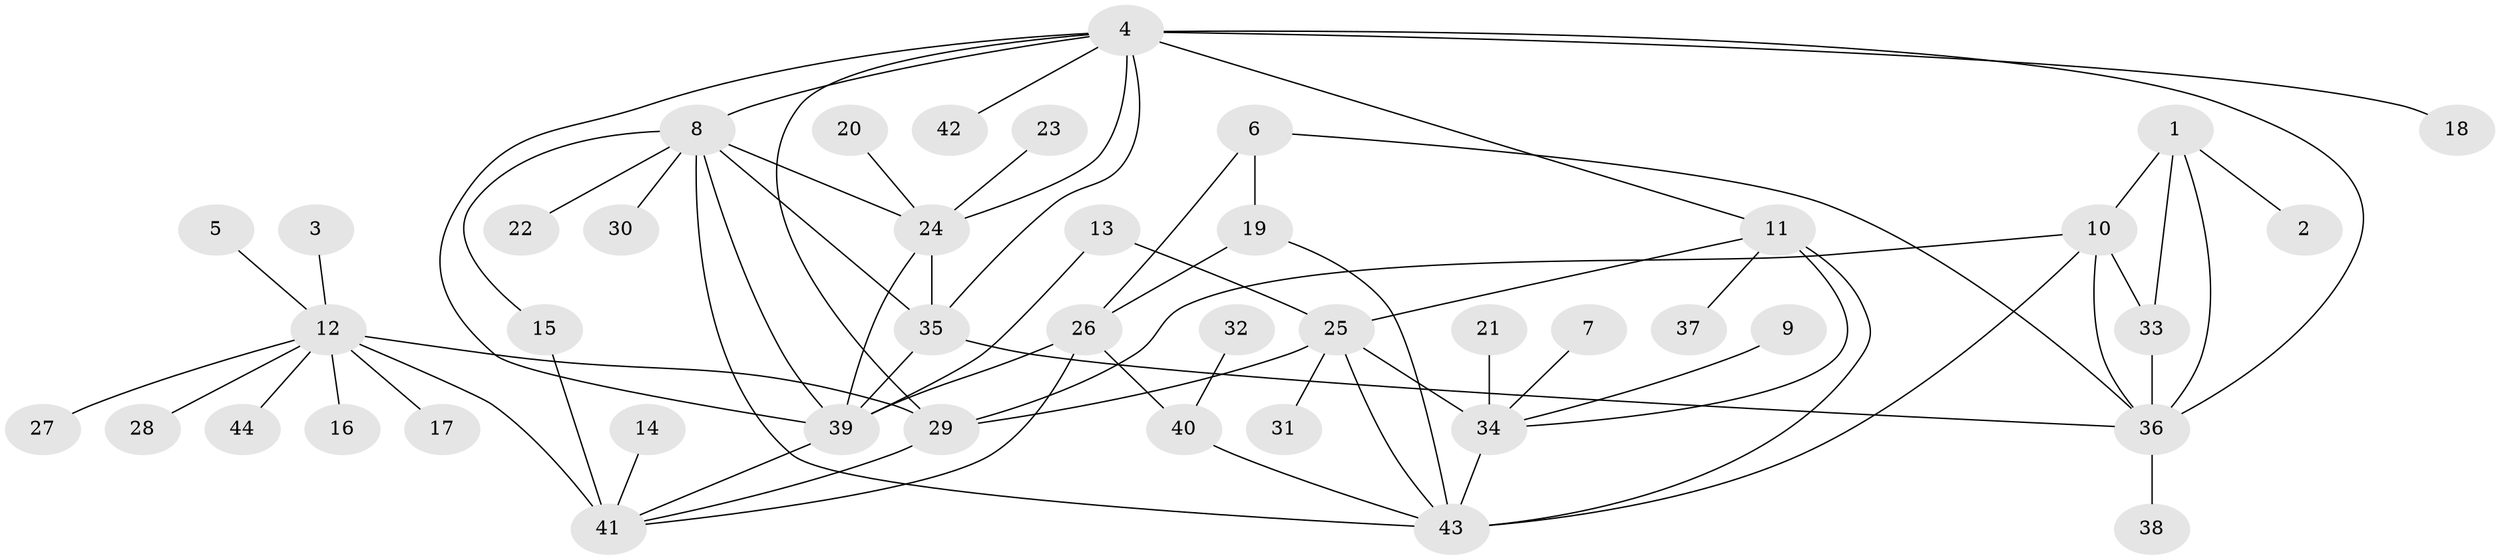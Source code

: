 // original degree distribution, {8: 0.03669724770642202, 9: 0.045871559633027525, 5: 0.06422018348623854, 6: 0.03669724770642202, 11: 0.01834862385321101, 12: 0.009174311926605505, 10: 0.009174311926605505, 7: 0.01834862385321101, 1: 0.5504587155963303, 2: 0.1743119266055046, 3: 0.03669724770642202}
// Generated by graph-tools (version 1.1) at 2025/37/03/04/25 23:37:45]
// undirected, 44 vertices, 69 edges
graph export_dot {
  node [color=gray90,style=filled];
  1;
  2;
  3;
  4;
  5;
  6;
  7;
  8;
  9;
  10;
  11;
  12;
  13;
  14;
  15;
  16;
  17;
  18;
  19;
  20;
  21;
  22;
  23;
  24;
  25;
  26;
  27;
  28;
  29;
  30;
  31;
  32;
  33;
  34;
  35;
  36;
  37;
  38;
  39;
  40;
  41;
  42;
  43;
  44;
  1 -- 2 [weight=1.0];
  1 -- 10 [weight=2.0];
  1 -- 33 [weight=2.0];
  1 -- 36 [weight=2.0];
  3 -- 12 [weight=1.0];
  4 -- 8 [weight=1.0];
  4 -- 11 [weight=1.0];
  4 -- 18 [weight=1.0];
  4 -- 24 [weight=1.0];
  4 -- 29 [weight=1.0];
  4 -- 35 [weight=1.0];
  4 -- 36 [weight=1.0];
  4 -- 39 [weight=1.0];
  4 -- 42 [weight=1.0];
  5 -- 12 [weight=1.0];
  6 -- 19 [weight=2.0];
  6 -- 26 [weight=2.0];
  6 -- 36 [weight=1.0];
  7 -- 34 [weight=1.0];
  8 -- 15 [weight=1.0];
  8 -- 22 [weight=1.0];
  8 -- 24 [weight=1.0];
  8 -- 30 [weight=1.0];
  8 -- 35 [weight=1.0];
  8 -- 39 [weight=1.0];
  8 -- 43 [weight=1.0];
  9 -- 34 [weight=1.0];
  10 -- 29 [weight=1.0];
  10 -- 33 [weight=1.0];
  10 -- 36 [weight=1.0];
  10 -- 43 [weight=1.0];
  11 -- 25 [weight=1.0];
  11 -- 34 [weight=2.0];
  11 -- 37 [weight=1.0];
  11 -- 43 [weight=1.0];
  12 -- 16 [weight=1.0];
  12 -- 17 [weight=1.0];
  12 -- 27 [weight=1.0];
  12 -- 28 [weight=1.0];
  12 -- 29 [weight=2.0];
  12 -- 41 [weight=4.0];
  12 -- 44 [weight=1.0];
  13 -- 25 [weight=1.0];
  13 -- 39 [weight=1.0];
  14 -- 41 [weight=1.0];
  15 -- 41 [weight=1.0];
  19 -- 26 [weight=4.0];
  19 -- 43 [weight=1.0];
  20 -- 24 [weight=1.0];
  21 -- 34 [weight=1.0];
  23 -- 24 [weight=1.0];
  24 -- 35 [weight=1.0];
  24 -- 39 [weight=1.0];
  25 -- 29 [weight=1.0];
  25 -- 31 [weight=1.0];
  25 -- 34 [weight=2.0];
  25 -- 43 [weight=1.0];
  26 -- 39 [weight=3.0];
  26 -- 40 [weight=1.0];
  26 -- 41 [weight=1.0];
  29 -- 41 [weight=2.0];
  32 -- 40 [weight=1.0];
  33 -- 36 [weight=1.0];
  34 -- 43 [weight=2.0];
  35 -- 36 [weight=1.0];
  35 -- 39 [weight=1.0];
  36 -- 38 [weight=1.0];
  39 -- 41 [weight=1.0];
  40 -- 43 [weight=1.0];
}
